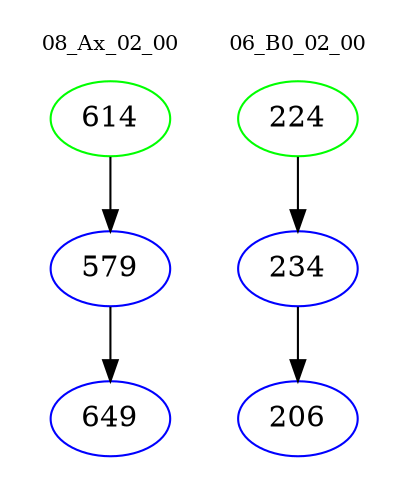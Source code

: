 digraph{
subgraph cluster_0 {
color = white
label = "08_Ax_02_00";
fontsize=10;
T0_614 [label="614", color="green"]
T0_614 -> T0_579 [color="black"]
T0_579 [label="579", color="blue"]
T0_579 -> T0_649 [color="black"]
T0_649 [label="649", color="blue"]
}
subgraph cluster_1 {
color = white
label = "06_B0_02_00";
fontsize=10;
T1_224 [label="224", color="green"]
T1_224 -> T1_234 [color="black"]
T1_234 [label="234", color="blue"]
T1_234 -> T1_206 [color="black"]
T1_206 [label="206", color="blue"]
}
}
